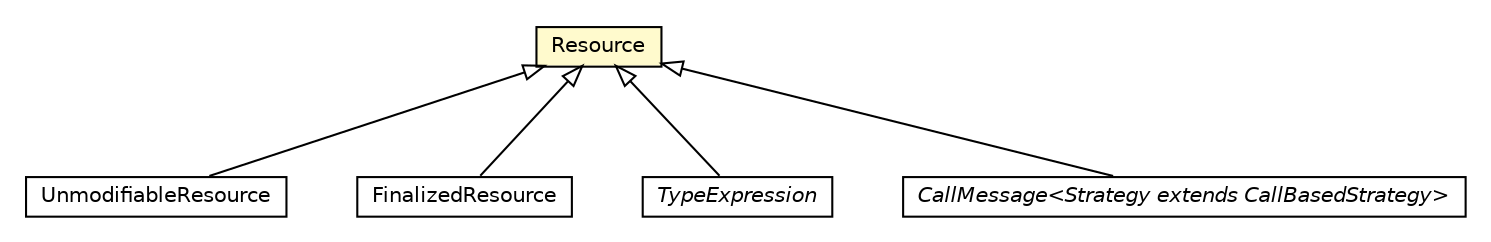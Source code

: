 #!/usr/local/bin/dot
#
# Class diagram 
# Generated by UMLGraph version R5_6-24-gf6e263 (http://www.umlgraph.org/)
#

digraph G {
	edge [fontname="Helvetica",fontsize=10,labelfontname="Helvetica",labelfontsize=10];
	node [fontname="Helvetica",fontsize=10,shape=plaintext];
	nodesep=0.25;
	ranksep=0.5;
	// org.universAAL.middleware.rdf.UnmodifiableResource
	c6994845 [label=<<table title="org.universAAL.middleware.rdf.UnmodifiableResource" border="0" cellborder="1" cellspacing="0" cellpadding="2" port="p" href="./UnmodifiableResource.html">
		<tr><td><table border="0" cellspacing="0" cellpadding="1">
<tr><td align="center" balign="center"> UnmodifiableResource </td></tr>
		</table></td></tr>
		</table>>, URL="./UnmodifiableResource.html", fontname="Helvetica", fontcolor="black", fontsize=10.0];
	// org.universAAL.middleware.rdf.FinalizedResource
	c6994853 [label=<<table title="org.universAAL.middleware.rdf.FinalizedResource" border="0" cellborder="1" cellspacing="0" cellpadding="2" port="p" href="./FinalizedResource.html">
		<tr><td><table border="0" cellspacing="0" cellpadding="1">
<tr><td align="center" balign="center"> FinalizedResource </td></tr>
		</table></td></tr>
		</table>>, URL="./FinalizedResource.html", fontname="Helvetica", fontcolor="black", fontsize=10.0];
	// org.universAAL.middleware.rdf.Resource
	c6994856 [label=<<table title="org.universAAL.middleware.rdf.Resource" border="0" cellborder="1" cellspacing="0" cellpadding="2" port="p" bgcolor="lemonChiffon" href="./Resource.html">
		<tr><td><table border="0" cellspacing="0" cellpadding="1">
<tr><td align="center" balign="center"> Resource </td></tr>
		</table></td></tr>
		</table>>, URL="./Resource.html", fontname="Helvetica", fontcolor="black", fontsize=10.0];
	// org.universAAL.middleware.owl.TypeExpression
	c6994901 [label=<<table title="org.universAAL.middleware.owl.TypeExpression" border="0" cellborder="1" cellspacing="0" cellpadding="2" port="p" href="../owl/TypeExpression.html">
		<tr><td><table border="0" cellspacing="0" cellpadding="1">
<tr><td align="center" balign="center"><font face="Helvetica-Oblique"> TypeExpression </font></td></tr>
		</table></td></tr>
		</table>>, URL="../owl/TypeExpression.html", fontname="Helvetica", fontcolor="black", fontsize=10.0];
	// org.universAAL.middleware.ui.impl.generic.CallMessage<Strategy extends org.universAAL.middleware.ui.impl.generic.CallBasedStrategy>
	c6995304 [label=<<table title="org.universAAL.middleware.ui.impl.generic.CallMessage" border="0" cellborder="1" cellspacing="0" cellpadding="2" port="p" href="../ui/impl/generic/CallMessage.html">
		<tr><td><table border="0" cellspacing="0" cellpadding="1">
<tr><td align="center" balign="center"><font face="Helvetica-Oblique"> CallMessage&lt;Strategy extends CallBasedStrategy&gt; </font></td></tr>
		</table></td></tr>
		</table>>, URL="../ui/impl/generic/CallMessage.html", fontname="Helvetica", fontcolor="black", fontsize=10.0];
	//org.universAAL.middleware.rdf.UnmodifiableResource extends org.universAAL.middleware.rdf.Resource
	c6994856:p -> c6994845:p [dir=back,arrowtail=empty];
	//org.universAAL.middleware.rdf.FinalizedResource extends org.universAAL.middleware.rdf.Resource
	c6994856:p -> c6994853:p [dir=back,arrowtail=empty];
	//org.universAAL.middleware.owl.TypeExpression extends org.universAAL.middleware.rdf.Resource
	c6994856:p -> c6994901:p [dir=back,arrowtail=empty];
	//org.universAAL.middleware.ui.impl.generic.CallMessage<Strategy extends org.universAAL.middleware.ui.impl.generic.CallBasedStrategy> extends org.universAAL.middleware.rdf.Resource
	c6994856:p -> c6995304:p [dir=back,arrowtail=empty];
}

